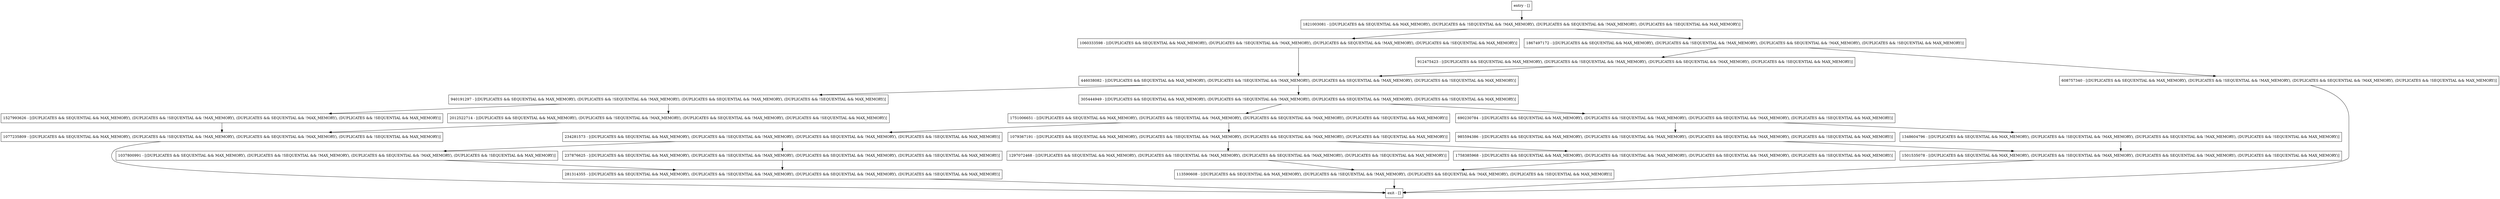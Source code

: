 digraph writeReverseInt {
node [shape=record];
1060333598 [label="1060333598 - [(DUPLICATES && SEQUENTIAL && MAX_MEMORY), (DUPLICATES && !SEQUENTIAL && !MAX_MEMORY), (DUPLICATES && SEQUENTIAL && !MAX_MEMORY), (DUPLICATES && !SEQUENTIAL && MAX_MEMORY)]"];
985594386 [label="985594386 - [(DUPLICATES && SEQUENTIAL && MAX_MEMORY), (DUPLICATES && !SEQUENTIAL && !MAX_MEMORY), (DUPLICATES && SEQUENTIAL && !MAX_MEMORY), (DUPLICATES && !SEQUENTIAL && MAX_MEMORY)]"];
1751006651 [label="1751006651 - [(DUPLICATES && SEQUENTIAL && MAX_MEMORY), (DUPLICATES && !SEQUENTIAL && !MAX_MEMORY), (DUPLICATES && SEQUENTIAL && !MAX_MEMORY), (DUPLICATES && !SEQUENTIAL && MAX_MEMORY)]"];
1297072468 [label="1297072468 - [(DUPLICATES && SEQUENTIAL && MAX_MEMORY), (DUPLICATES && !SEQUENTIAL && !MAX_MEMORY), (DUPLICATES && SEQUENTIAL && !MAX_MEMORY), (DUPLICATES && !SEQUENTIAL && MAX_MEMORY)]"];
1821003081 [label="1821003081 - [(DUPLICATES && SEQUENTIAL && MAX_MEMORY), (DUPLICATES && !SEQUENTIAL && !MAX_MEMORY), (DUPLICATES && SEQUENTIAL && !MAX_MEMORY), (DUPLICATES && !SEQUENTIAL && MAX_MEMORY)]"];
1867497172 [label="1867497172 - [(DUPLICATES && SEQUENTIAL && MAX_MEMORY), (DUPLICATES && !SEQUENTIAL && !MAX_MEMORY), (DUPLICATES && SEQUENTIAL && !MAX_MEMORY), (DUPLICATES && !SEQUENTIAL && MAX_MEMORY)]"];
912475423 [label="912475423 - [(DUPLICATES && SEQUENTIAL && MAX_MEMORY), (DUPLICATES && !SEQUENTIAL && !MAX_MEMORY), (DUPLICATES && SEQUENTIAL && !MAX_MEMORY), (DUPLICATES && !SEQUENTIAL && MAX_MEMORY)]"];
608757340 [label="608757340 - [(DUPLICATES && SEQUENTIAL && MAX_MEMORY), (DUPLICATES && !SEQUENTIAL && !MAX_MEMORY), (DUPLICATES && SEQUENTIAL && !MAX_MEMORY), (DUPLICATES && !SEQUENTIAL && MAX_MEMORY)]"];
1077235809 [label="1077235809 - [(DUPLICATES && SEQUENTIAL && MAX_MEMORY), (DUPLICATES && !SEQUENTIAL && !MAX_MEMORY), (DUPLICATES && SEQUENTIAL && !MAX_MEMORY), (DUPLICATES && !SEQUENTIAL && MAX_MEMORY)]"];
1527993626 [label="1527993626 - [(DUPLICATES && SEQUENTIAL && MAX_MEMORY), (DUPLICATES && !SEQUENTIAL && !MAX_MEMORY), (DUPLICATES && SEQUENTIAL && !MAX_MEMORY), (DUPLICATES && !SEQUENTIAL && MAX_MEMORY)]"];
1037800991 [label="1037800991 - [(DUPLICATES && SEQUENTIAL && MAX_MEMORY), (DUPLICATES && !SEQUENTIAL && !MAX_MEMORY), (DUPLICATES && SEQUENTIAL && !MAX_MEMORY), (DUPLICATES && !SEQUENTIAL && MAX_MEMORY)]"];
940191297 [label="940191297 - [(DUPLICATES && SEQUENTIAL && MAX_MEMORY), (DUPLICATES && !SEQUENTIAL && !MAX_MEMORY), (DUPLICATES && SEQUENTIAL && !MAX_MEMORY), (DUPLICATES && !SEQUENTIAL && MAX_MEMORY)]"];
2012522714 [label="2012522714 - [(DUPLICATES && SEQUENTIAL && MAX_MEMORY), (DUPLICATES && !SEQUENTIAL && !MAX_MEMORY), (DUPLICATES && SEQUENTIAL && !MAX_MEMORY), (DUPLICATES && !SEQUENTIAL && MAX_MEMORY)]"];
690230784 [label="690230784 - [(DUPLICATES && SEQUENTIAL && MAX_MEMORY), (DUPLICATES && !SEQUENTIAL && !MAX_MEMORY), (DUPLICATES && SEQUENTIAL && !MAX_MEMORY), (DUPLICATES && !SEQUENTIAL && MAX_MEMORY)]"];
1501535078 [label="1501535078 - [(DUPLICATES && SEQUENTIAL && MAX_MEMORY), (DUPLICATES && !SEQUENTIAL && !MAX_MEMORY), (DUPLICATES && SEQUENTIAL && !MAX_MEMORY), (DUPLICATES && !SEQUENTIAL && MAX_MEMORY)]"];
234281573 [label="234281573 - [(DUPLICATES && SEQUENTIAL && MAX_MEMORY), (DUPLICATES && !SEQUENTIAL && !MAX_MEMORY), (DUPLICATES && SEQUENTIAL && !MAX_MEMORY), (DUPLICATES && !SEQUENTIAL && MAX_MEMORY)]"];
1758385968 [label="1758385968 - [(DUPLICATES && SEQUENTIAL && MAX_MEMORY), (DUPLICATES && !SEQUENTIAL && !MAX_MEMORY), (DUPLICATES && SEQUENTIAL && !MAX_MEMORY), (DUPLICATES && !SEQUENTIAL && MAX_MEMORY)]"];
281314355 [label="281314355 - [(DUPLICATES && SEQUENTIAL && MAX_MEMORY), (DUPLICATES && !SEQUENTIAL && !MAX_MEMORY), (DUPLICATES && SEQUENTIAL && !MAX_MEMORY), (DUPLICATES && !SEQUENTIAL && MAX_MEMORY)]"];
1348604796 [label="1348604796 - [(DUPLICATES && SEQUENTIAL && MAX_MEMORY), (DUPLICATES && !SEQUENTIAL && !MAX_MEMORY), (DUPLICATES && SEQUENTIAL && !MAX_MEMORY), (DUPLICATES && !SEQUENTIAL && MAX_MEMORY)]"];
446038082 [label="446038082 - [(DUPLICATES && SEQUENTIAL && MAX_MEMORY), (DUPLICATES && !SEQUENTIAL && !MAX_MEMORY), (DUPLICATES && SEQUENTIAL && !MAX_MEMORY), (DUPLICATES && !SEQUENTIAL && MAX_MEMORY)]"];
entry [label="entry - []"];
exit [label="exit - []"];
305444949 [label="305444949 - [(DUPLICATES && SEQUENTIAL && MAX_MEMORY), (DUPLICATES && !SEQUENTIAL && !MAX_MEMORY), (DUPLICATES && SEQUENTIAL && !MAX_MEMORY), (DUPLICATES && !SEQUENTIAL && MAX_MEMORY)]"];
1079367191 [label="1079367191 - [(DUPLICATES && SEQUENTIAL && MAX_MEMORY), (DUPLICATES && !SEQUENTIAL && !MAX_MEMORY), (DUPLICATES && SEQUENTIAL && !MAX_MEMORY), (DUPLICATES && !SEQUENTIAL && MAX_MEMORY)]"];
237876625 [label="237876625 - [(DUPLICATES && SEQUENTIAL && MAX_MEMORY), (DUPLICATES && !SEQUENTIAL && !MAX_MEMORY), (DUPLICATES && SEQUENTIAL && !MAX_MEMORY), (DUPLICATES && !SEQUENTIAL && MAX_MEMORY)]"];
113590608 [label="113590608 - [(DUPLICATES && SEQUENTIAL && MAX_MEMORY), (DUPLICATES && !SEQUENTIAL && !MAX_MEMORY), (DUPLICATES && SEQUENTIAL && !MAX_MEMORY), (DUPLICATES && !SEQUENTIAL && MAX_MEMORY)]"];
entry;
exit;
1060333598 -> 446038082;
985594386 -> 1501535078;
1751006651 -> 234281573;
1751006651 -> 1079367191;
1297072468 -> 113590608;
1821003081 -> 1060333598;
1821003081 -> 1867497172;
1867497172 -> 912475423;
1867497172 -> 608757340;
912475423 -> 446038082;
608757340 -> exit;
1077235809 -> exit;
1527993626 -> 1077235809;
1037800991 -> 281314355;
940191297 -> 2012522714;
940191297 -> 1527993626;
2012522714 -> 1077235809;
690230784 -> 985594386;
690230784 -> 1348604796;
1501535078 -> exit;
234281573 -> 237876625;
234281573 -> 1037800991;
1758385968 -> 113590608;
281314355 -> exit;
1348604796 -> 1501535078;
446038082 -> 940191297;
446038082 -> 305444949;
entry -> 1821003081;
305444949 -> 690230784;
305444949 -> 1751006651;
1079367191 -> 1297072468;
1079367191 -> 1758385968;
237876625 -> 281314355;
113590608 -> exit;
}
